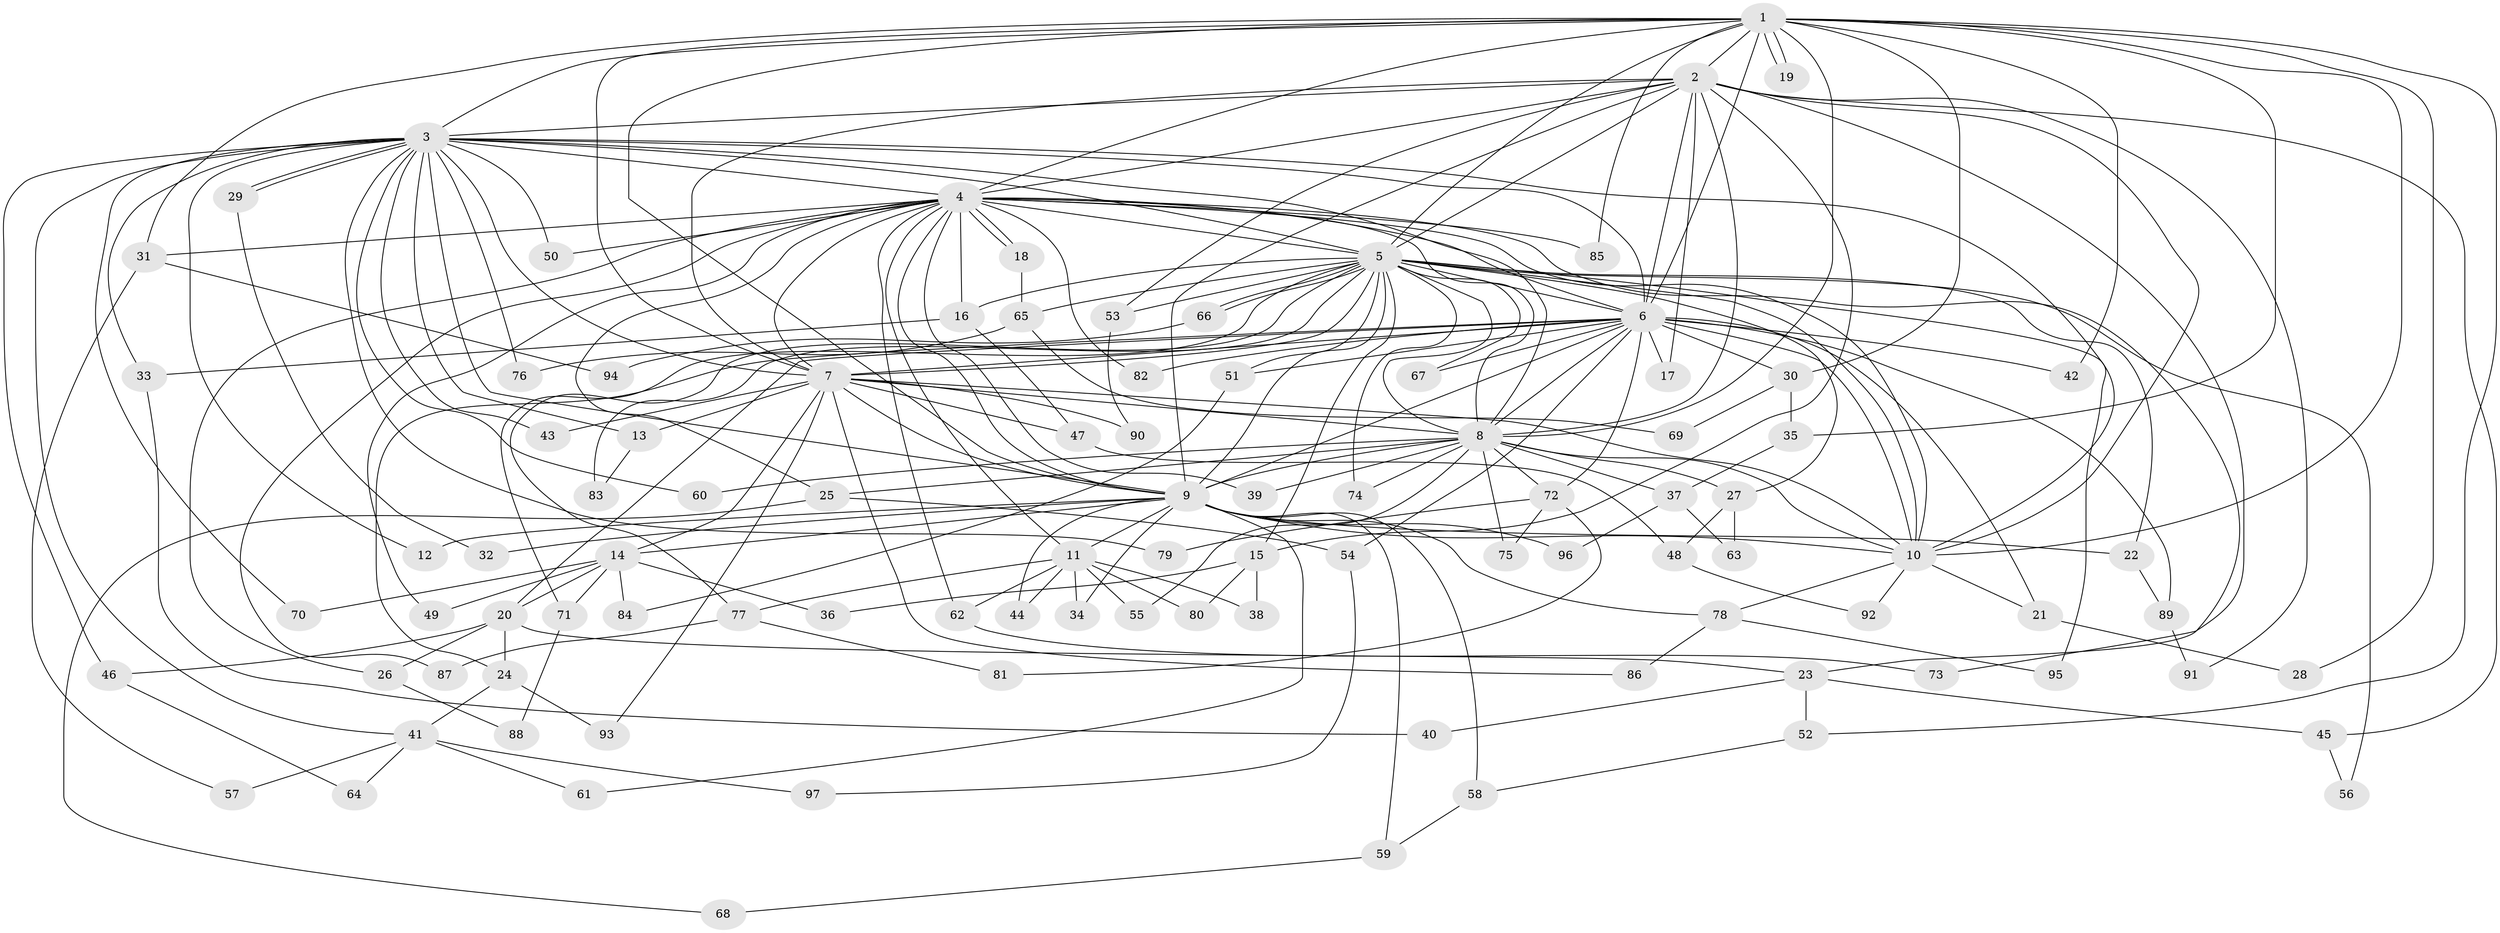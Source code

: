 // coarse degree distribution, {17: 0.0136986301369863, 24: 0.0136986301369863, 21: 0.0273972602739726, 22: 0.0273972602739726, 19: 0.0136986301369863, 2: 0.4383561643835616, 3: 0.2191780821917808, 8: 0.0136986301369863, 5: 0.0273972602739726, 4: 0.136986301369863, 6: 0.0410958904109589, 1: 0.0273972602739726}
// Generated by graph-tools (version 1.1) at 2025/41/03/06/25 10:41:39]
// undirected, 97 vertices, 219 edges
graph export_dot {
graph [start="1"]
  node [color=gray90,style=filled];
  1;
  2;
  3;
  4;
  5;
  6;
  7;
  8;
  9;
  10;
  11;
  12;
  13;
  14;
  15;
  16;
  17;
  18;
  19;
  20;
  21;
  22;
  23;
  24;
  25;
  26;
  27;
  28;
  29;
  30;
  31;
  32;
  33;
  34;
  35;
  36;
  37;
  38;
  39;
  40;
  41;
  42;
  43;
  44;
  45;
  46;
  47;
  48;
  49;
  50;
  51;
  52;
  53;
  54;
  55;
  56;
  57;
  58;
  59;
  60;
  61;
  62;
  63;
  64;
  65;
  66;
  67;
  68;
  69;
  70;
  71;
  72;
  73;
  74;
  75;
  76;
  77;
  78;
  79;
  80;
  81;
  82;
  83;
  84;
  85;
  86;
  87;
  88;
  89;
  90;
  91;
  92;
  93;
  94;
  95;
  96;
  97;
  1 -- 2;
  1 -- 3;
  1 -- 4;
  1 -- 5;
  1 -- 6;
  1 -- 7;
  1 -- 8;
  1 -- 9;
  1 -- 10;
  1 -- 19;
  1 -- 19;
  1 -- 28;
  1 -- 30;
  1 -- 31;
  1 -- 35;
  1 -- 42;
  1 -- 52;
  1 -- 85;
  2 -- 3;
  2 -- 4;
  2 -- 5;
  2 -- 6;
  2 -- 7;
  2 -- 8;
  2 -- 9;
  2 -- 10;
  2 -- 15;
  2 -- 17;
  2 -- 45;
  2 -- 53;
  2 -- 73;
  2 -- 91;
  3 -- 4;
  3 -- 5;
  3 -- 6;
  3 -- 7;
  3 -- 8;
  3 -- 9;
  3 -- 10;
  3 -- 12;
  3 -- 13;
  3 -- 29;
  3 -- 29;
  3 -- 33;
  3 -- 41;
  3 -- 43;
  3 -- 46;
  3 -- 50;
  3 -- 60;
  3 -- 70;
  3 -- 76;
  3 -- 79;
  4 -- 5;
  4 -- 6;
  4 -- 7;
  4 -- 8;
  4 -- 9;
  4 -- 10;
  4 -- 11;
  4 -- 16;
  4 -- 18;
  4 -- 18;
  4 -- 23;
  4 -- 25;
  4 -- 26;
  4 -- 31;
  4 -- 39;
  4 -- 49;
  4 -- 50;
  4 -- 62;
  4 -- 82;
  4 -- 85;
  4 -- 87;
  5 -- 6;
  5 -- 7;
  5 -- 8;
  5 -- 9;
  5 -- 10;
  5 -- 15;
  5 -- 16;
  5 -- 22;
  5 -- 27;
  5 -- 51;
  5 -- 53;
  5 -- 56;
  5 -- 65;
  5 -- 66;
  5 -- 66;
  5 -- 67;
  5 -- 71;
  5 -- 74;
  5 -- 77;
  5 -- 83;
  5 -- 95;
  6 -- 7;
  6 -- 8;
  6 -- 9;
  6 -- 10;
  6 -- 17;
  6 -- 20;
  6 -- 21;
  6 -- 24;
  6 -- 30;
  6 -- 42;
  6 -- 51;
  6 -- 54;
  6 -- 67;
  6 -- 72;
  6 -- 82;
  6 -- 89;
  7 -- 8;
  7 -- 9;
  7 -- 10;
  7 -- 13;
  7 -- 14;
  7 -- 43;
  7 -- 47;
  7 -- 86;
  7 -- 90;
  7 -- 93;
  8 -- 9;
  8 -- 10;
  8 -- 25;
  8 -- 27;
  8 -- 37;
  8 -- 39;
  8 -- 55;
  8 -- 60;
  8 -- 72;
  8 -- 74;
  8 -- 75;
  9 -- 10;
  9 -- 11;
  9 -- 12;
  9 -- 14;
  9 -- 22;
  9 -- 32;
  9 -- 34;
  9 -- 44;
  9 -- 58;
  9 -- 59;
  9 -- 61;
  9 -- 78;
  9 -- 96;
  10 -- 21;
  10 -- 78;
  10 -- 92;
  11 -- 34;
  11 -- 38;
  11 -- 44;
  11 -- 55;
  11 -- 62;
  11 -- 77;
  11 -- 80;
  13 -- 83;
  14 -- 20;
  14 -- 36;
  14 -- 49;
  14 -- 70;
  14 -- 71;
  14 -- 84;
  15 -- 36;
  15 -- 38;
  15 -- 80;
  16 -- 33;
  16 -- 47;
  18 -- 65;
  20 -- 23;
  20 -- 24;
  20 -- 26;
  20 -- 46;
  21 -- 28;
  22 -- 89;
  23 -- 40;
  23 -- 45;
  23 -- 52;
  24 -- 41;
  24 -- 93;
  25 -- 54;
  25 -- 68;
  26 -- 88;
  27 -- 48;
  27 -- 63;
  29 -- 32;
  30 -- 35;
  30 -- 69;
  31 -- 57;
  31 -- 94;
  33 -- 40;
  35 -- 37;
  37 -- 63;
  37 -- 96;
  41 -- 57;
  41 -- 61;
  41 -- 64;
  41 -- 97;
  45 -- 56;
  46 -- 64;
  47 -- 48;
  48 -- 92;
  51 -- 84;
  52 -- 58;
  53 -- 90;
  54 -- 97;
  58 -- 59;
  59 -- 68;
  62 -- 73;
  65 -- 69;
  65 -- 76;
  66 -- 94;
  71 -- 88;
  72 -- 75;
  72 -- 79;
  72 -- 81;
  77 -- 81;
  77 -- 87;
  78 -- 86;
  78 -- 95;
  89 -- 91;
}
